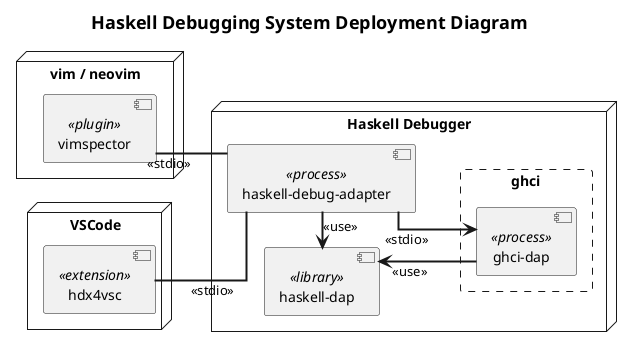 @startuml 101_deploy
skinparam defaultFontName MS Gothic
'skinparam minClassWidth 100
'skinparam minClassHeight 400
skinparam monochrome true
'skinparam monochrome reverse
'skinparam linetype polyline
skinparam linetype ortho
'skinparam linetype splines
skinparam arrowThickness 2
left to right direction

title <size:18>Haskell Debugging System Deployment Diagram</size>

node "vim / neovim" {
  component "vimspector" <<plugin>>
}

node "VSCode" {
  component "hdx4vsc" <<extension>>
}

node "Haskell Debugger" {
  component "haskell-dap" <<library>>
  component "haskell-debug-adapter" <<process>>
  rectangle ghci #line.dashed {
    component "ghci-dap" <<process>>
  }
}

[vimspector] -- [haskell-debug-adapter] : <<stdio>>
[hdx4vsc] -- [haskell-debug-adapter] : <<stdio>>
[haskell-debug-adapter] --> [ghci-dap] : <<stdio>>
[haskell-debug-adapter] -l-> [haskell-dap] : <<use>>
[ghci-dap] -l-> [haskell-dap] : <<use>>

@enduml
